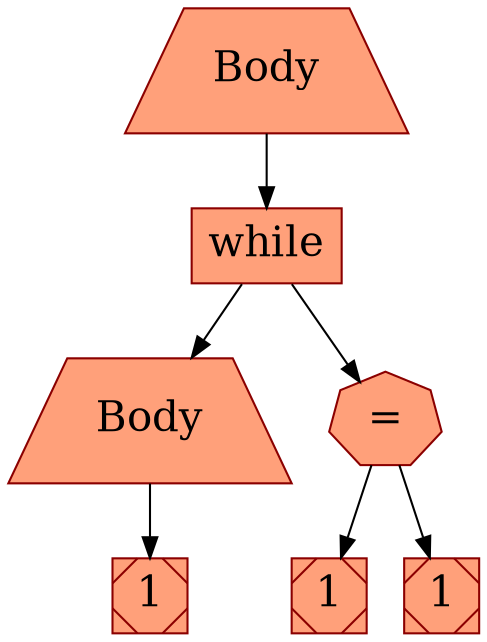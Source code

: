 digraph {
	node[color = "#000000", fontsize = 20];
	edge[color = "#000000", fontsize = 20];
		hey0[label = "Body", shape = "trapezium", color="#8B0000", style="filled", fillcolor = "#FFA07A"];
		hey0->hey1;
		hey1[label = "while", shape = "box", color="#8B0000", style="filled", fillcolor = "#FFA07A"];
		hey1->hey2;
		hey2[label = "Body", shape = "trapezium", color="#8B0000", style="filled", fillcolor = "#FFA07A"];
		hey2->hey3;
		hey3[label = "1", shape = "Msquare", color="#8B0000", style="filled", fillcolor = "#FFA07A"];
		hey1->hey4;
		hey4[label = "=", shape = "septagon", color="#8B0000", style="filled", fillcolor = "#FFA07A"];
		hey4->hey5;
		hey5[label = "1", shape = "Msquare", color="#8B0000", style="filled", fillcolor = "#FFA07A"];
		hey4->hey6;
		hey6[label = "1", shape = "Msquare", color="#8B0000", style="filled", fillcolor = "#FFA07A"];
}